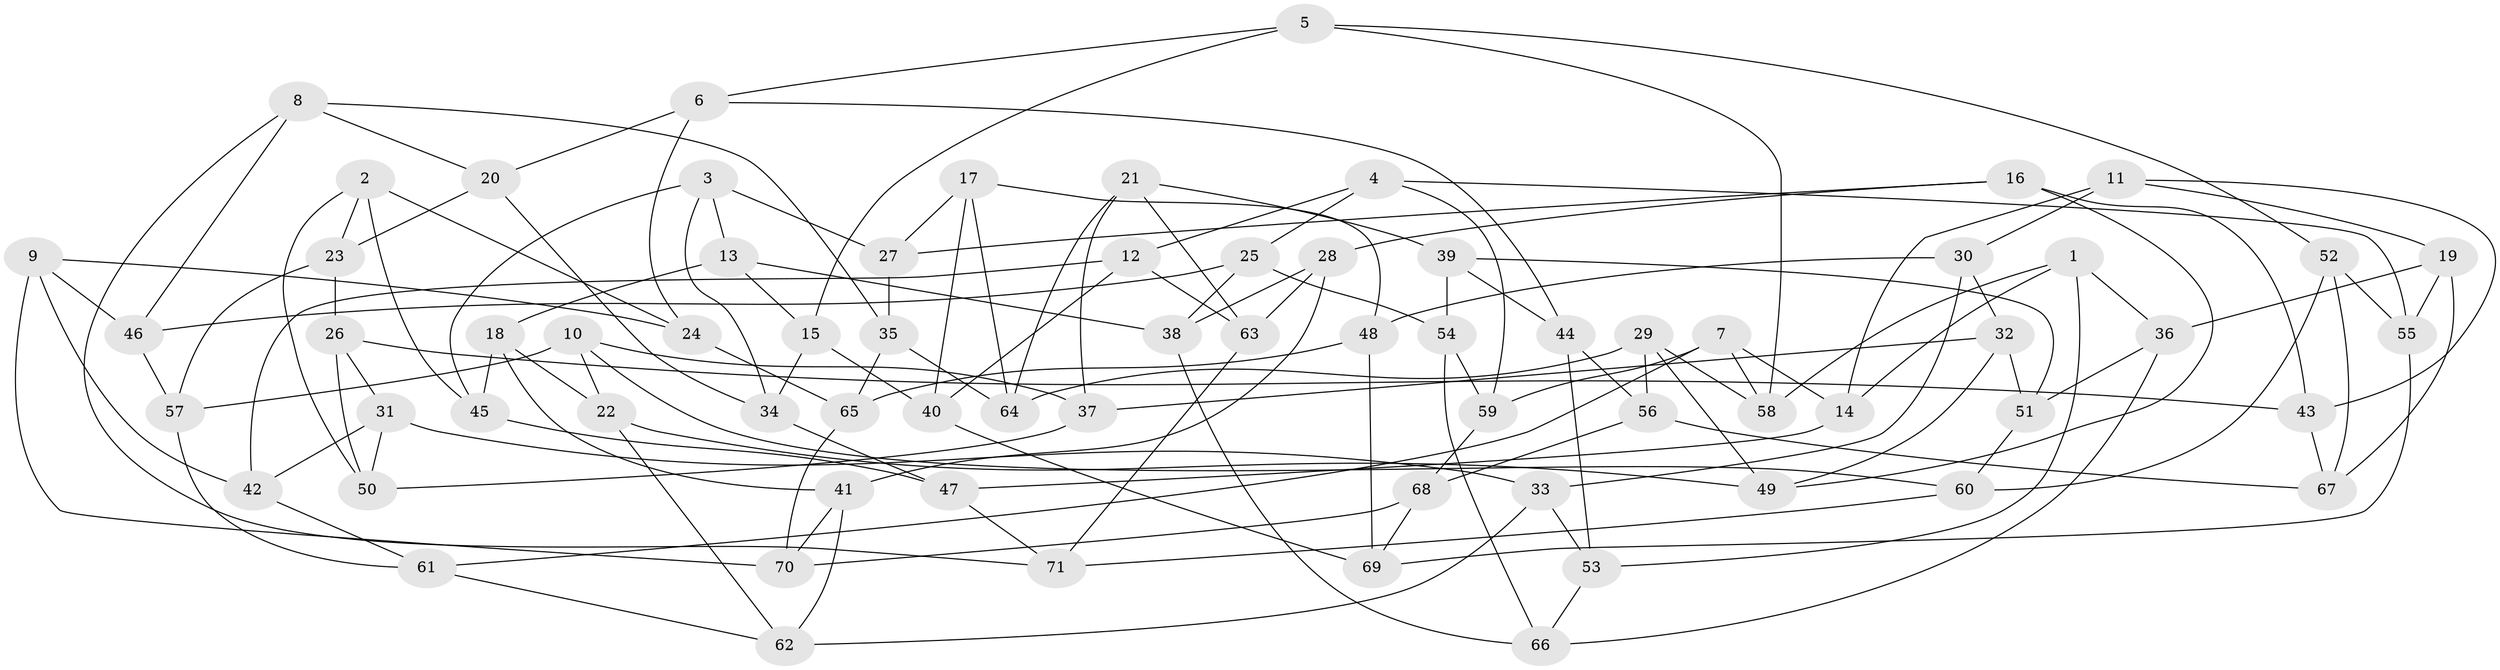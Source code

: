 // Generated by graph-tools (version 1.1) at 2025/26/03/09/25 03:26:51]
// undirected, 71 vertices, 142 edges
graph export_dot {
graph [start="1"]
  node [color=gray90,style=filled];
  1;
  2;
  3;
  4;
  5;
  6;
  7;
  8;
  9;
  10;
  11;
  12;
  13;
  14;
  15;
  16;
  17;
  18;
  19;
  20;
  21;
  22;
  23;
  24;
  25;
  26;
  27;
  28;
  29;
  30;
  31;
  32;
  33;
  34;
  35;
  36;
  37;
  38;
  39;
  40;
  41;
  42;
  43;
  44;
  45;
  46;
  47;
  48;
  49;
  50;
  51;
  52;
  53;
  54;
  55;
  56;
  57;
  58;
  59;
  60;
  61;
  62;
  63;
  64;
  65;
  66;
  67;
  68;
  69;
  70;
  71;
  1 -- 36;
  1 -- 53;
  1 -- 14;
  1 -- 58;
  2 -- 50;
  2 -- 45;
  2 -- 23;
  2 -- 24;
  3 -- 13;
  3 -- 27;
  3 -- 34;
  3 -- 45;
  4 -- 59;
  4 -- 55;
  4 -- 25;
  4 -- 12;
  5 -- 58;
  5 -- 6;
  5 -- 15;
  5 -- 52;
  6 -- 44;
  6 -- 24;
  6 -- 20;
  7 -- 61;
  7 -- 58;
  7 -- 14;
  7 -- 59;
  8 -- 20;
  8 -- 71;
  8 -- 46;
  8 -- 35;
  9 -- 42;
  9 -- 70;
  9 -- 46;
  9 -- 24;
  10 -- 57;
  10 -- 22;
  10 -- 37;
  10 -- 60;
  11 -- 19;
  11 -- 43;
  11 -- 30;
  11 -- 14;
  12 -- 40;
  12 -- 42;
  12 -- 63;
  13 -- 18;
  13 -- 38;
  13 -- 15;
  14 -- 47;
  15 -- 40;
  15 -- 34;
  16 -- 43;
  16 -- 28;
  16 -- 49;
  16 -- 27;
  17 -- 27;
  17 -- 48;
  17 -- 40;
  17 -- 64;
  18 -- 45;
  18 -- 22;
  18 -- 41;
  19 -- 67;
  19 -- 55;
  19 -- 36;
  20 -- 34;
  20 -- 23;
  21 -- 63;
  21 -- 64;
  21 -- 39;
  21 -- 37;
  22 -- 49;
  22 -- 62;
  23 -- 57;
  23 -- 26;
  24 -- 65;
  25 -- 38;
  25 -- 46;
  25 -- 54;
  26 -- 31;
  26 -- 43;
  26 -- 50;
  27 -- 35;
  28 -- 41;
  28 -- 38;
  28 -- 63;
  29 -- 64;
  29 -- 58;
  29 -- 49;
  29 -- 56;
  30 -- 48;
  30 -- 33;
  30 -- 32;
  31 -- 33;
  31 -- 42;
  31 -- 50;
  32 -- 37;
  32 -- 51;
  32 -- 49;
  33 -- 62;
  33 -- 53;
  34 -- 47;
  35 -- 64;
  35 -- 65;
  36 -- 66;
  36 -- 51;
  37 -- 50;
  38 -- 66;
  39 -- 54;
  39 -- 51;
  39 -- 44;
  40 -- 69;
  41 -- 70;
  41 -- 62;
  42 -- 61;
  43 -- 67;
  44 -- 56;
  44 -- 53;
  45 -- 47;
  46 -- 57;
  47 -- 71;
  48 -- 69;
  48 -- 65;
  51 -- 60;
  52 -- 60;
  52 -- 55;
  52 -- 67;
  53 -- 66;
  54 -- 66;
  54 -- 59;
  55 -- 69;
  56 -- 68;
  56 -- 67;
  57 -- 61;
  59 -- 68;
  60 -- 71;
  61 -- 62;
  63 -- 71;
  65 -- 70;
  68 -- 69;
  68 -- 70;
}
